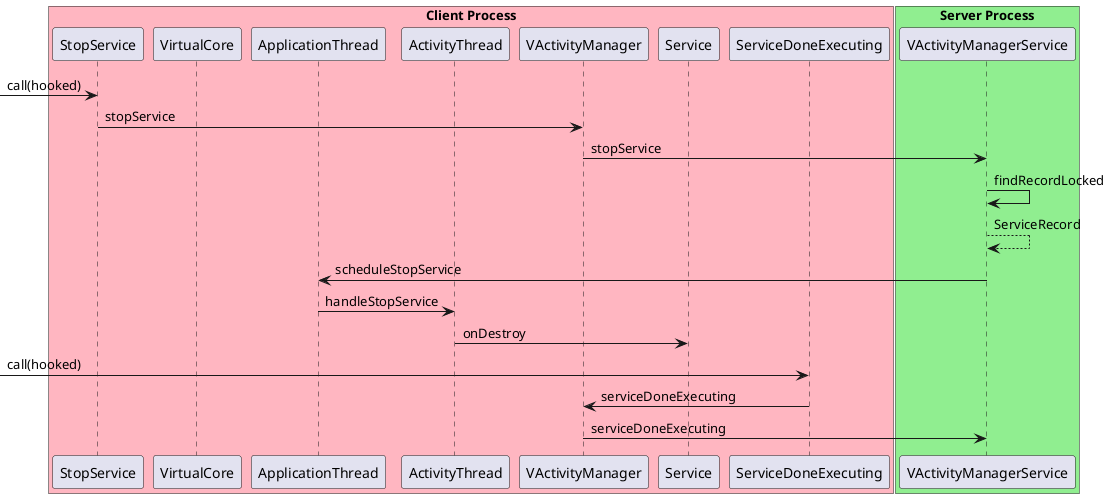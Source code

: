 @startuml
box "Client Process" #LightPink
participant StopService
participant VirtualCore
participant ApplicationThread
participant ActivityThread
participant VActivityManager
participant Service
participant ServiceDoneExecuting
end box

box "Server Process" #LightGreen
participant VActivityManagerService
end box

-> StopService: call(hooked)
StopService -> VActivityManager: stopService
VActivityManager -> VActivityManagerService : stopService
VActivityManagerService -> VActivityManagerService: findRecordLocked
VActivityManagerService --> VActivityManagerService: ServiceRecord
VActivityManagerService -> ApplicationThread: scheduleStopService
ApplicationThread -> ActivityThread: handleStopService
ActivityThread -> Service: onDestroy
-> ServiceDoneExecuting: call(hooked)
ServiceDoneExecuting -> VActivityManager: serviceDoneExecuting
VActivityManager -> VActivityManagerService: serviceDoneExecuting
@enduml